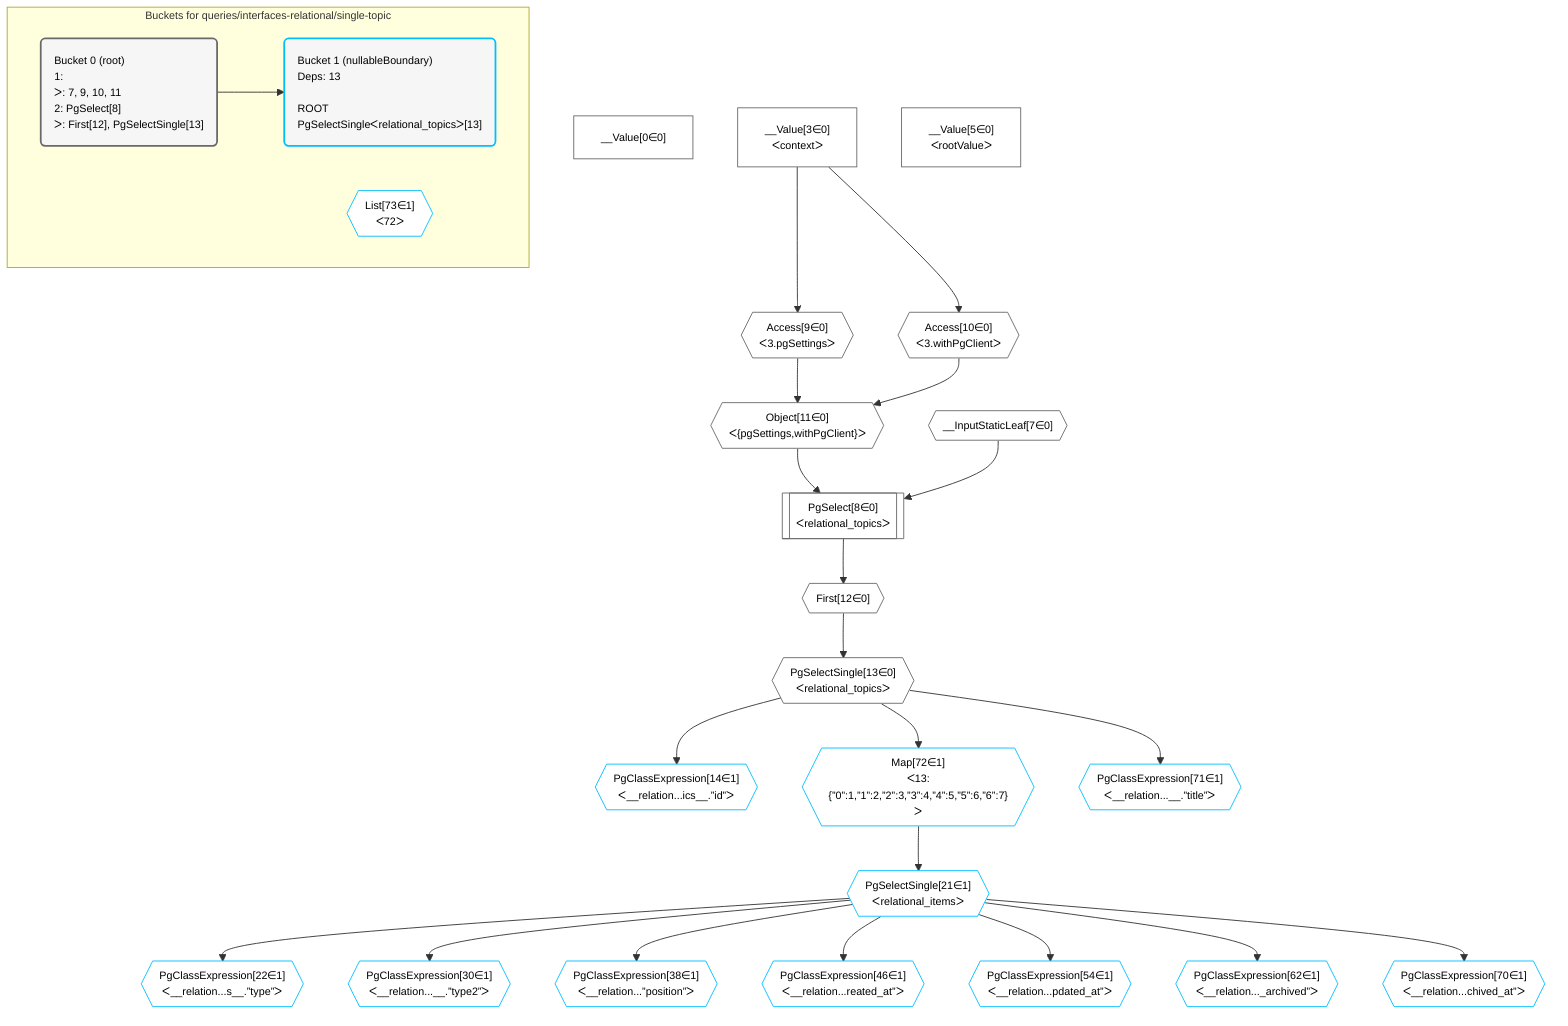 %%{init: {'themeVariables': { 'fontSize': '12px'}}}%%
graph TD
    classDef path fill:#eee,stroke:#000,color:#000
    classDef plan fill:#fff,stroke-width:1px,color:#000
    classDef itemplan fill:#fff,stroke-width:2px,color:#000
    classDef unbatchedplan fill:#dff,stroke-width:1px,color:#000
    classDef sideeffectplan fill:#fcc,stroke-width:2px,color:#000
    classDef bucket fill:#f6f6f6,color:#000,stroke-width:2px,text-align:left


    %% define steps
    __Value0["__Value[0∈0]"]:::plan
    __Value3["__Value[3∈0]<br />ᐸcontextᐳ"]:::plan
    __Value5["__Value[5∈0]<br />ᐸrootValueᐳ"]:::plan
    __InputStaticLeaf7{{"__InputStaticLeaf[7∈0]"}}:::plan
    Access9{{"Access[9∈0]<br />ᐸ3.pgSettingsᐳ"}}:::plan
    Access10{{"Access[10∈0]<br />ᐸ3.withPgClientᐳ"}}:::plan
    Object11{{"Object[11∈0]<br />ᐸ{pgSettings,withPgClient}ᐳ"}}:::plan
    PgSelect8[["PgSelect[8∈0]<br />ᐸrelational_topicsᐳ"]]:::plan
    First12{{"First[12∈0]"}}:::plan
    PgSelectSingle13{{"PgSelectSingle[13∈0]<br />ᐸrelational_topicsᐳ"}}:::plan
    PgClassExpression14{{"PgClassExpression[14∈1]<br />ᐸ__relation...ics__.”id”ᐳ"}}:::plan
    Map72{{"Map[72∈1]<br />ᐸ13:{”0”:1,”1”:2,”2”:3,”3”:4,”4”:5,”5”:6,”6”:7}ᐳ"}}:::plan
    PgSelectSingle21{{"PgSelectSingle[21∈1]<br />ᐸrelational_itemsᐳ"}}:::plan
    PgClassExpression22{{"PgClassExpression[22∈1]<br />ᐸ__relation...s__.”type”ᐳ"}}:::plan
    PgClassExpression30{{"PgClassExpression[30∈1]<br />ᐸ__relation...__.”type2”ᐳ"}}:::plan
    PgClassExpression38{{"PgClassExpression[38∈1]<br />ᐸ__relation...”position”ᐳ"}}:::plan
    PgClassExpression46{{"PgClassExpression[46∈1]<br />ᐸ__relation...reated_at”ᐳ"}}:::plan
    PgClassExpression54{{"PgClassExpression[54∈1]<br />ᐸ__relation...pdated_at”ᐳ"}}:::plan
    PgClassExpression62{{"PgClassExpression[62∈1]<br />ᐸ__relation..._archived”ᐳ"}}:::plan
    PgClassExpression70{{"PgClassExpression[70∈1]<br />ᐸ__relation...chived_at”ᐳ"}}:::plan
    PgClassExpression71{{"PgClassExpression[71∈1]<br />ᐸ__relation...__.”title”ᐳ"}}:::plan

    %% plan dependencies
    __Value3 --> Access9
    __Value3 --> Access10
    Access9 & Access10 --> Object11
    Object11 & __InputStaticLeaf7 --> PgSelect8
    PgSelect8 --> First12
    First12 --> PgSelectSingle13
    PgSelectSingle13 --> PgClassExpression14
    PgSelectSingle13 --> Map72
    Map72 --> PgSelectSingle21
    PgSelectSingle21 --> PgClassExpression22
    PgSelectSingle21 --> PgClassExpression30
    PgSelectSingle21 --> PgClassExpression38
    PgSelectSingle21 --> PgClassExpression46
    PgSelectSingle21 --> PgClassExpression54
    PgSelectSingle21 --> PgClassExpression62
    PgSelectSingle21 --> PgClassExpression70
    PgSelectSingle13 --> PgClassExpression71

    subgraph "Buckets for queries/interfaces-relational/single-topic"
    Bucket0("Bucket 0 (root)<br />1: <br />ᐳ: 7, 9, 10, 11<br />2: PgSelect[8]<br />ᐳ: First[12], PgSelectSingle[13]"):::bucket
    classDef bucket0 stroke:#696969
    class Bucket0,__Value0,__Value3,__Value5,__InputStaticLeaf7,PgSelect8,Access9,Access10,Object11,First12,PgSelectSingle13 bucket0
    Bucket1("Bucket 1 (nullableBoundary)<br />Deps: 13<br /><br />ROOT PgSelectSingleᐸrelational_topicsᐳ[13]"):::bucket
    classDef bucket1 stroke:#00bfff
    List73{{"List[73∈1]<br />ᐸ72ᐳ"}}:::plan
    class Bucket1,PgClassExpression14,PgSelectSingle21,PgClassExpression22,PgClassExpression30,PgClassExpression38,PgClassExpression46,PgClassExpression54,PgClassExpression62,PgClassExpression70,PgClassExpression71,Map72,List73 bucket1
    Bucket0 --> Bucket1
    end